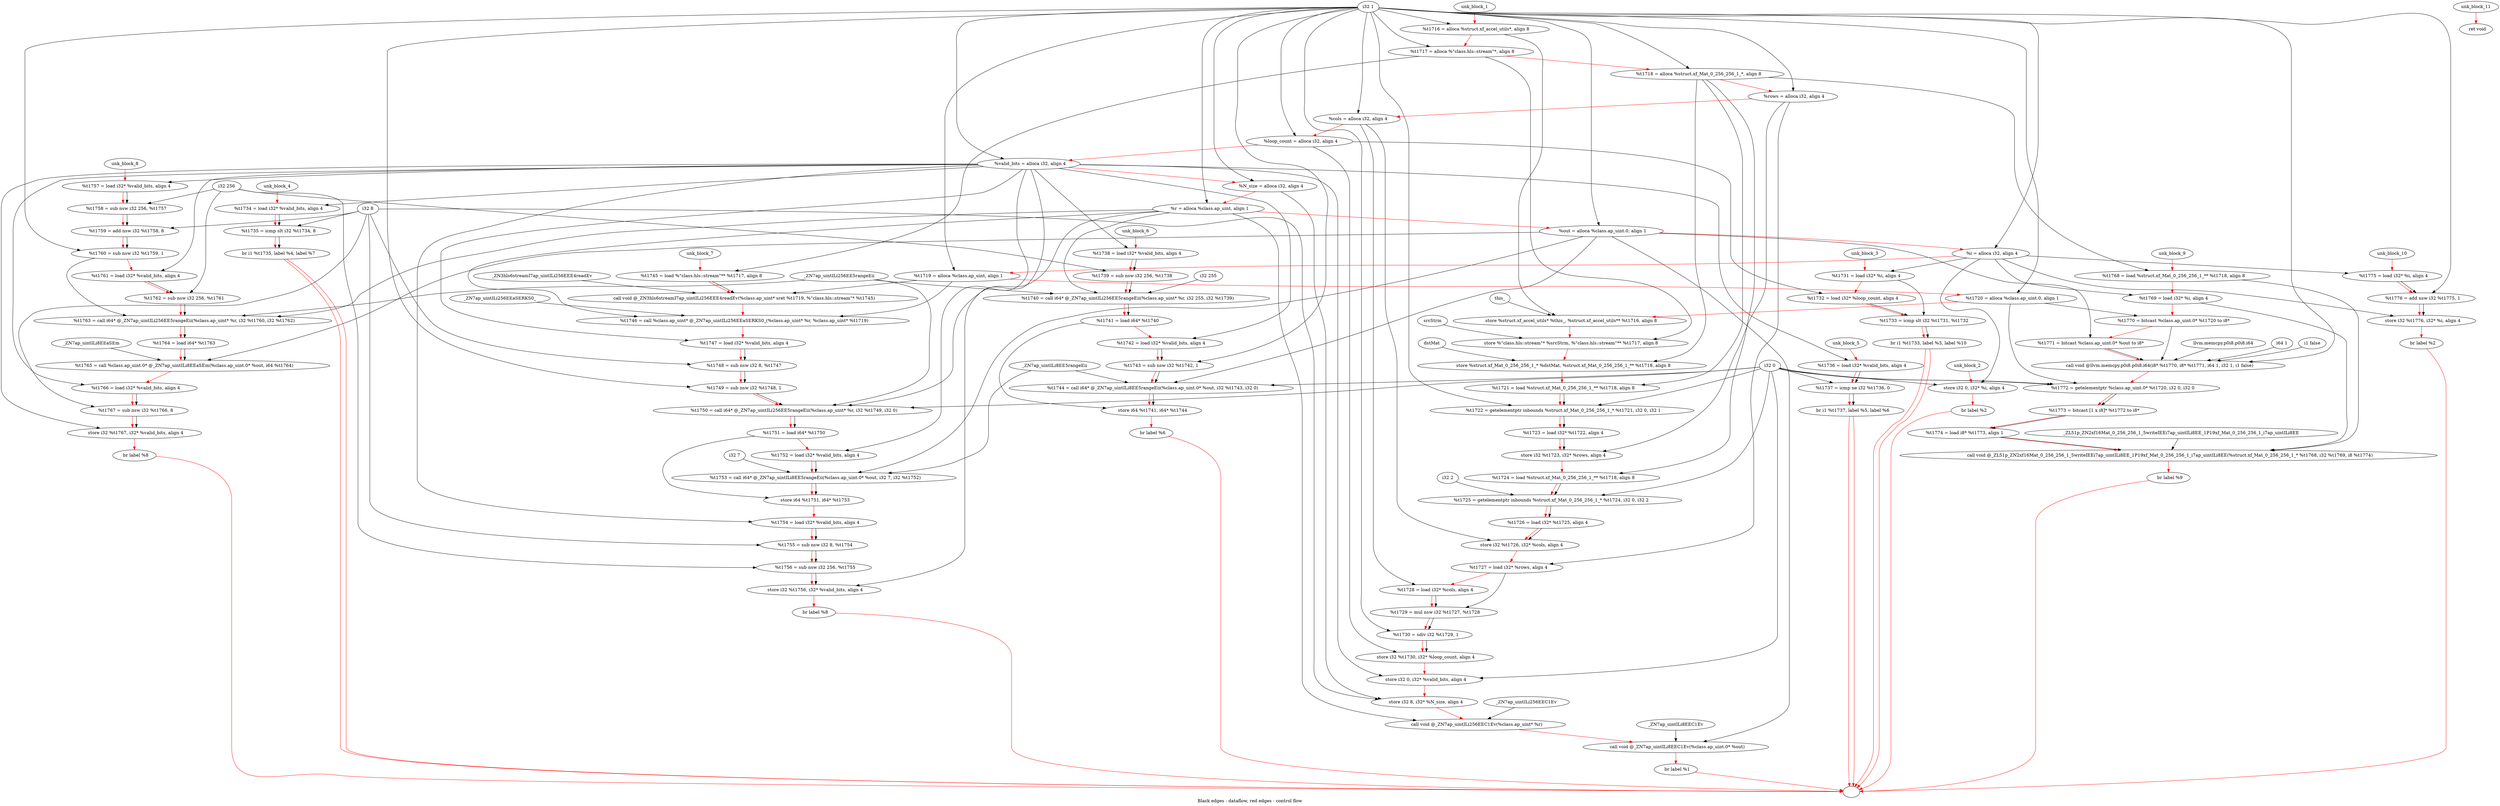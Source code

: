 digraph G {
compound=true
label="Black edges - dataflow, red edges - control flow"
"t1716" [label="  %t1716 = alloca %struct.xf_accel_utils*, align 8"]
"t1717" [label="  %t1717 = alloca %\"class.hls::stream\"*, align 8"]
"t1718" [label="  %t1718 = alloca %struct.xf_Mat_0_256_256_1_*, align 8"]
"rows" [label="  %rows = alloca i32, align 4"]
"cols" [label="  %cols = alloca i32, align 4"]
"loop_count" [label="  %loop_count = alloca i32, align 4"]
"valid_bits" [label="  %valid_bits = alloca i32, align 4"]
"N_size" [label="  %N_size = alloca i32, align 4"]
"r" [label="  %r = alloca %class.ap_uint, align 1"]
"out" [label="  %out = alloca %class.ap_uint.0, align 1"]
"i" [label="  %i = alloca i32, align 4"]
"t1719" [label="  %t1719 = alloca %class.ap_uint, align 1"]
"t1720" [label="  %t1720 = alloca %class.ap_uint.0, align 1"]
"_1" [label="  store %struct.xf_accel_utils* %this_, %struct.xf_accel_utils** %t1716, align 8"]
"_2" [label="  store %\"class.hls::stream\"* %srcStrm, %\"class.hls::stream\"** %t1717, align 8"]
"_3" [label="  store %struct.xf_Mat_0_256_256_1_* %dstMat, %struct.xf_Mat_0_256_256_1_** %t1718, align 8"]
"t1721" [label="  %t1721 = load %struct.xf_Mat_0_256_256_1_** %t1718, align 8"]
"t1722" [label="  %t1722 = getelementptr inbounds %struct.xf_Mat_0_256_256_1_* %t1721, i32 0, i32 1"]
"t1723" [label="  %t1723 = load i32* %t1722, align 4"]
"_4" [label="  store i32 %t1723, i32* %rows, align 4"]
"t1724" [label="  %t1724 = load %struct.xf_Mat_0_256_256_1_** %t1718, align 8"]
"t1725" [label="  %t1725 = getelementptr inbounds %struct.xf_Mat_0_256_256_1_* %t1724, i32 0, i32 2"]
"t1726" [label="  %t1726 = load i32* %t1725, align 4"]
"_5" [label="  store i32 %t1726, i32* %cols, align 4"]
"t1727" [label="  %t1727 = load i32* %rows, align 4"]
"t1728" [label="  %t1728 = load i32* %cols, align 4"]
"t1729" [label="  %t1729 = mul nsw i32 %t1727, %t1728"]
"t1730" [label="  %t1730 = sdiv i32 %t1729, 1"]
"_6" [label="  store i32 %t1730, i32* %loop_count, align 4"]
"_7" [label="  store i32 0, i32* %valid_bits, align 4"]
"_8" [label="  store i32 8, i32* %N_size, align 4"]
"_9" [label="  call void @_ZN7ap_uintILi256EEC1Ev(%class.ap_uint* %r)"]
"_10" [label="  call void @_ZN7ap_uintILi8EEC1Ev(%class.ap_uint.0* %out)"]
"_11" [label="  br label %1"]
"unk_block_1" -> "t1716"[color=red]
"i32 1" -> "t1716"
"t1716" -> "t1717"[color=red weight=2]
"i32 1" -> "t1717"
"t1717" -> "t1718"[color=red weight=2]
"i32 1" -> "t1718"
"t1718" -> "rows"[color=red weight=2]
"i32 1" -> "rows"
"rows" -> "cols"[color=red weight=2]
"i32 1" -> "cols"
"cols" -> "loop_count"[color=red weight=2]
"i32 1" -> "loop_count"
"loop_count" -> "valid_bits"[color=red weight=2]
"i32 1" -> "valid_bits"
"valid_bits" -> "N_size"[color=red weight=2]
"i32 1" -> "N_size"
"N_size" -> "r"[color=red weight=2]
"i32 1" -> "r"
"r" -> "out"[color=red weight=2]
"i32 1" -> "out"
"out" -> "i"[color=red weight=2]
"i32 1" -> "i"
"i" -> "t1719"[color=red weight=2]
"i32 1" -> "t1719"
"t1719" -> "t1720"[color=red weight=2]
"i32 1" -> "t1720"
"t1720" -> "_1"[color=red weight=2]
"this_" -> "_1"
"t1716" -> "_1"
"_1" -> "_2"[color=red weight=2]
"srcStrm" -> "_2"
"t1717" -> "_2"
"_2" -> "_3"[color=red weight=2]
"dstMat" -> "_3"
"t1718" -> "_3"
"_3" -> "t1721"[color=red weight=2]
"t1718" -> "t1721"
"t1721" -> "t1722"[color=red weight=2]
"t1721" -> "t1722"
"i32 0" -> "t1722"
"i32 1" -> "t1722"
"t1722" -> "t1723"[color=red weight=2]
"t1722" -> "t1723"
"t1723" -> "_4"[color=red weight=2]
"t1723" -> "_4"
"rows" -> "_4"
"_4" -> "t1724"[color=red weight=2]
"t1718" -> "t1724"
"t1724" -> "t1725"[color=red weight=2]
"t1724" -> "t1725"
"i32 0" -> "t1725"
"i32 2" -> "t1725"
"t1725" -> "t1726"[color=red weight=2]
"t1725" -> "t1726"
"t1726" -> "_5"[color=red weight=2]
"t1726" -> "_5"
"cols" -> "_5"
"_5" -> "t1727"[color=red weight=2]
"rows" -> "t1727"
"t1727" -> "t1728"[color=red weight=2]
"cols" -> "t1728"
"t1728" -> "t1729"[color=red weight=2]
"t1727" -> "t1729"
"t1728" -> "t1729"
"t1729" -> "t1730"[color=red weight=2]
"t1729" -> "t1730"
"i32 1" -> "t1730"
"t1730" -> "_6"[color=red weight=2]
"t1730" -> "_6"
"loop_count" -> "_6"
"_6" -> "_7"[color=red weight=2]
"i32 0" -> "_7"
"valid_bits" -> "_7"
"_7" -> "_8"[color=red weight=2]
"i32 8" -> "_8"
"N_size" -> "_8"
"_8" -> "_9"[color=red weight=2]
"r" -> "_9"
"_ZN7ap_uintILi256EEC1Ev" -> "_9"
"_9" -> "_10"[color=red weight=2]
"out" -> "_10"
"_ZN7ap_uintILi8EEC1Ev" -> "_10"
"_10" -> "_11"[color=red weight=2]
"_11" -> ""[color=red]

"_12" [label="  store i32 0, i32* %i, align 4"]
"_13" [label="  br label %2"]
"unk_block_2" -> "_12"[color=red]
"i32 0" -> "_12"
"i" -> "_12"
"_12" -> "_13"[color=red weight=2]
"_13" -> ""[color=red]

"t1731" [label="  %t1731 = load i32* %i, align 4"]
"t1732" [label="  %t1732 = load i32* %loop_count, align 4"]
"t1733" [label="  %t1733 = icmp slt i32 %t1731, %t1732"]
"_14" [label="  br i1 %t1733, label %3, label %10"]
"unk_block_3" -> "t1731"[color=red]
"i" -> "t1731"
"t1731" -> "t1732"[color=red weight=2]
"loop_count" -> "t1732"
"t1732" -> "t1733"[color=red weight=2]
"t1731" -> "t1733"
"t1732" -> "t1733"
"t1733" -> "_14"[color=red weight=2]
"t1733" -> "_14"
"_14" -> ""[color=red]
"_14" -> ""[color=red]

"t1734" [label="  %t1734 = load i32* %valid_bits, align 4"]
"t1735" [label="  %t1735 = icmp slt i32 %t1734, 8"]
"_15" [label="  br i1 %t1735, label %4, label %7"]
"unk_block_4" -> "t1734"[color=red]
"valid_bits" -> "t1734"
"t1734" -> "t1735"[color=red weight=2]
"t1734" -> "t1735"
"i32 8" -> "t1735"
"t1735" -> "_15"[color=red weight=2]
"t1735" -> "_15"
"_15" -> ""[color=red]
"_15" -> ""[color=red]

"t1736" [label="  %t1736 = load i32* %valid_bits, align 4"]
"t1737" [label="  %t1737 = icmp ne i32 %t1736, 0"]
"_16" [label="  br i1 %t1737, label %5, label %6"]
"unk_block_5" -> "t1736"[color=red]
"valid_bits" -> "t1736"
"t1736" -> "t1737"[color=red weight=2]
"t1736" -> "t1737"
"i32 0" -> "t1737"
"t1737" -> "_16"[color=red weight=2]
"t1737" -> "_16"
"_16" -> ""[color=red]
"_16" -> ""[color=red]

"t1738" [label="  %t1738 = load i32* %valid_bits, align 4"]
"t1739" [label="  %t1739 = sub nsw i32 256, %t1738"]
"t1740" [label="  %t1740 = call i64* @_ZN7ap_uintILi256EE5rangeEii(%class.ap_uint* %r, i32 255, i32 %t1739)"]
"t1741" [label="  %t1741 = load i64* %t1740"]
"t1742" [label="  %t1742 = load i32* %valid_bits, align 4"]
"t1743" [label="  %t1743 = sub nsw i32 %t1742, 1"]
"t1744" [label="  %t1744 = call i64* @_ZN7ap_uintILi8EE5rangeEii(%class.ap_uint.0* %out, i32 %t1743, i32 0)"]
"_17" [label="  store i64 %t1741, i64* %t1744"]
"_18" [label="  br label %6"]
"unk_block_6" -> "t1738"[color=red]
"valid_bits" -> "t1738"
"t1738" -> "t1739"[color=red weight=2]
"i32 256" -> "t1739"
"t1738" -> "t1739"
"t1739" -> "t1740"[color=red weight=2]
"r" -> "t1740"
"i32 255" -> "t1740"
"t1739" -> "t1740"
"_ZN7ap_uintILi256EE5rangeEii" -> "t1740"
"t1740" -> "t1741"[color=red weight=2]
"t1740" -> "t1741"
"t1741" -> "t1742"[color=red weight=2]
"valid_bits" -> "t1742"
"t1742" -> "t1743"[color=red weight=2]
"t1742" -> "t1743"
"i32 1" -> "t1743"
"t1743" -> "t1744"[color=red weight=2]
"out" -> "t1744"
"t1743" -> "t1744"
"i32 0" -> "t1744"
"_ZN7ap_uintILi8EE5rangeEii" -> "t1744"
"t1744" -> "_17"[color=red weight=2]
"t1741" -> "_17"
"t1744" -> "_17"
"_17" -> "_18"[color=red weight=2]
"_18" -> ""[color=red]

"t1745" [label="  %t1745 = load %\"class.hls::stream\"** %t1717, align 8"]
"_19" [label="  call void @_ZN3hls6streamI7ap_uintILi256EEE4readEv(%class.ap_uint* sret %t1719, %\"class.hls::stream\"* %t1745)"]
"t1746" [label="  %t1746 = call %class.ap_uint* @_ZN7ap_uintILi256EEaSERKS0_(%class.ap_uint* %r, %class.ap_uint* %t1719)"]
"t1747" [label="  %t1747 = load i32* %valid_bits, align 4"]
"t1748" [label="  %t1748 = sub nsw i32 8, %t1747"]
"t1749" [label="  %t1749 = sub nsw i32 %t1748, 1"]
"t1750" [label="  %t1750 = call i64* @_ZN7ap_uintILi256EE5rangeEii(%class.ap_uint* %r, i32 %t1749, i32 0)"]
"t1751" [label="  %t1751 = load i64* %t1750"]
"t1752" [label="  %t1752 = load i32* %valid_bits, align 4"]
"t1753" [label="  %t1753 = call i64* @_ZN7ap_uintILi8EE5rangeEii(%class.ap_uint.0* %out, i32 7, i32 %t1752)"]
"_20" [label="  store i64 %t1751, i64* %t1753"]
"t1754" [label="  %t1754 = load i32* %valid_bits, align 4"]
"t1755" [label="  %t1755 = sub nsw i32 8, %t1754"]
"t1756" [label="  %t1756 = sub nsw i32 256, %t1755"]
"_21" [label="  store i32 %t1756, i32* %valid_bits, align 4"]
"_22" [label="  br label %8"]
"unk_block_7" -> "t1745"[color=red]
"t1717" -> "t1745"
"t1745" -> "_19"[color=red weight=2]
"t1719" -> "_19"
"t1745" -> "_19"
"_ZN3hls6streamI7ap_uintILi256EEE4readEv" -> "_19"
"_19" -> "t1746"[color=red weight=2]
"r" -> "t1746"
"t1719" -> "t1746"
"_ZN7ap_uintILi256EEaSERKS0_" -> "t1746"
"t1746" -> "t1747"[color=red weight=2]
"valid_bits" -> "t1747"
"t1747" -> "t1748"[color=red weight=2]
"i32 8" -> "t1748"
"t1747" -> "t1748"
"t1748" -> "t1749"[color=red weight=2]
"t1748" -> "t1749"
"i32 1" -> "t1749"
"t1749" -> "t1750"[color=red weight=2]
"r" -> "t1750"
"t1749" -> "t1750"
"i32 0" -> "t1750"
"_ZN7ap_uintILi256EE5rangeEii" -> "t1750"
"t1750" -> "t1751"[color=red weight=2]
"t1750" -> "t1751"
"t1751" -> "t1752"[color=red weight=2]
"valid_bits" -> "t1752"
"t1752" -> "t1753"[color=red weight=2]
"out" -> "t1753"
"i32 7" -> "t1753"
"t1752" -> "t1753"
"_ZN7ap_uintILi8EE5rangeEii" -> "t1753"
"t1753" -> "_20"[color=red weight=2]
"t1751" -> "_20"
"t1753" -> "_20"
"_20" -> "t1754"[color=red weight=2]
"valid_bits" -> "t1754"
"t1754" -> "t1755"[color=red weight=2]
"i32 8" -> "t1755"
"t1754" -> "t1755"
"t1755" -> "t1756"[color=red weight=2]
"i32 256" -> "t1756"
"t1755" -> "t1756"
"t1756" -> "_21"[color=red weight=2]
"t1756" -> "_21"
"valid_bits" -> "_21"
"_21" -> "_22"[color=red weight=2]
"_22" -> ""[color=red]

"t1757" [label="  %t1757 = load i32* %valid_bits, align 4"]
"t1758" [label="  %t1758 = sub nsw i32 256, %t1757"]
"t1759" [label="  %t1759 = add nsw i32 %t1758, 8"]
"t1760" [label="  %t1760 = sub nsw i32 %t1759, 1"]
"t1761" [label="  %t1761 = load i32* %valid_bits, align 4"]
"t1762" [label="  %t1762 = sub nsw i32 256, %t1761"]
"t1763" [label="  %t1763 = call i64* @_ZN7ap_uintILi256EE5rangeEii(%class.ap_uint* %r, i32 %t1760, i32 %t1762)"]
"t1764" [label="  %t1764 = load i64* %t1763"]
"t1765" [label="  %t1765 = call %class.ap_uint.0* @_ZN7ap_uintILi8EEaSEm(%class.ap_uint.0* %out, i64 %t1764)"]
"t1766" [label="  %t1766 = load i32* %valid_bits, align 4"]
"t1767" [label="  %t1767 = sub nsw i32 %t1766, 8"]
"_23" [label="  store i32 %t1767, i32* %valid_bits, align 4"]
"_24" [label="  br label %8"]
"unk_block_8" -> "t1757"[color=red]
"valid_bits" -> "t1757"
"t1757" -> "t1758"[color=red weight=2]
"i32 256" -> "t1758"
"t1757" -> "t1758"
"t1758" -> "t1759"[color=red weight=2]
"t1758" -> "t1759"
"i32 8" -> "t1759"
"t1759" -> "t1760"[color=red weight=2]
"t1759" -> "t1760"
"i32 1" -> "t1760"
"t1760" -> "t1761"[color=red weight=2]
"valid_bits" -> "t1761"
"t1761" -> "t1762"[color=red weight=2]
"i32 256" -> "t1762"
"t1761" -> "t1762"
"t1762" -> "t1763"[color=red weight=2]
"r" -> "t1763"
"t1760" -> "t1763"
"t1762" -> "t1763"
"_ZN7ap_uintILi256EE5rangeEii" -> "t1763"
"t1763" -> "t1764"[color=red weight=2]
"t1763" -> "t1764"
"t1764" -> "t1765"[color=red weight=2]
"out" -> "t1765"
"t1764" -> "t1765"
"_ZN7ap_uintILi8EEaSEm" -> "t1765"
"t1765" -> "t1766"[color=red weight=2]
"valid_bits" -> "t1766"
"t1766" -> "t1767"[color=red weight=2]
"t1766" -> "t1767"
"i32 8" -> "t1767"
"t1767" -> "_23"[color=red weight=2]
"t1767" -> "_23"
"valid_bits" -> "_23"
"_23" -> "_24"[color=red weight=2]
"_24" -> ""[color=red]

"t1768" [label="  %t1768 = load %struct.xf_Mat_0_256_256_1_** %t1718, align 8"]
"t1769" [label="  %t1769 = load i32* %i, align 4"]
"t1770" [label="  %t1770 = bitcast %class.ap_uint.0* %t1720 to i8*"]
"t1771" [label="  %t1771 = bitcast %class.ap_uint.0* %out to i8*"]
"_25" [label="  call void @llvm.memcpy.p0i8.p0i8.i64(i8* %t1770, i8* %t1771, i64 1, i32 1, i1 false)"]
"t1772" [label="  %t1772 = getelementptr %class.ap_uint.0* %t1720, i32 0, i32 0"]
"t1773" [label="  %t1773 = bitcast [1 x i8]* %t1772 to i8*"]
"t1774" [label="  %t1774 = load i8* %t1773, align 1"]
"_26" [label="  call void @_ZL51p_ZN2xf16Mat_0_256_256_1_5writeIEEi7ap_uintILi8EE_1P19xf_Mat_0_256_256_1_i7ap_uintILi8EE(%struct.xf_Mat_0_256_256_1_* %t1768, i32 %t1769, i8 %t1774)"]
"_27" [label="  br label %9"]
"unk_block_9" -> "t1768"[color=red]
"t1718" -> "t1768"
"t1768" -> "t1769"[color=red weight=2]
"i" -> "t1769"
"t1769" -> "t1770"[color=red weight=2]
"t1720" -> "t1770"
"t1770" -> "t1771"[color=red weight=2]
"out" -> "t1771"
"t1771" -> "_25"[color=red weight=2]
"t1770" -> "_25"
"t1771" -> "_25"
"i64 1" -> "_25"
"i32 1" -> "_25"
"i1 false" -> "_25"
"llvm.memcpy.p0i8.p0i8.i64" -> "_25"
"_25" -> "t1772"[color=red weight=2]
"t1720" -> "t1772"
"i32 0" -> "t1772"
"i32 0" -> "t1772"
"t1772" -> "t1773"[color=red weight=2]
"t1772" -> "t1773"
"t1773" -> "t1774"[color=red weight=2]
"t1773" -> "t1774"
"t1774" -> "_26"[color=red weight=2]
"t1768" -> "_26"
"t1769" -> "_26"
"t1774" -> "_26"
"_ZL51p_ZN2xf16Mat_0_256_256_1_5writeIEEi7ap_uintILi8EE_1P19xf_Mat_0_256_256_1_i7ap_uintILi8EE" -> "_26"
"_26" -> "_27"[color=red weight=2]
"_27" -> ""[color=red]

"t1775" [label="  %t1775 = load i32* %i, align 4"]
"t1776" [label="  %t1776 = add nsw i32 %t1775, 1"]
"_28" [label="  store i32 %t1776, i32* %i, align 4"]
"_29" [label="  br label %2"]
"unk_block_10" -> "t1775"[color=red]
"i" -> "t1775"
"t1775" -> "t1776"[color=red weight=2]
"t1775" -> "t1776"
"i32 1" -> "t1776"
"t1776" -> "_28"[color=red weight=2]
"t1776" -> "_28"
"i" -> "_28"
"_28" -> "_29"[color=red weight=2]
"_29" -> ""[color=red]

"_30" [label="  ret void"]
"unk_block_11" -> "_30"[color=red]

}
